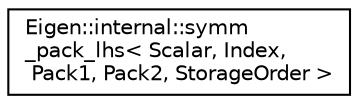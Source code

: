 digraph "Graphical Class Hierarchy"
{
  edge [fontname="Helvetica",fontsize="10",labelfontname="Helvetica",labelfontsize="10"];
  node [fontname="Helvetica",fontsize="10",shape=record];
  rankdir="LR";
  Node1 [label="Eigen::internal::symm\l_pack_lhs\< Scalar, Index,\l Pack1, Pack2, StorageOrder \>",height=0.2,width=0.4,color="black", fillcolor="white", style="filled",URL="$struct_eigen_1_1internal_1_1symm__pack__lhs.html"];
}
